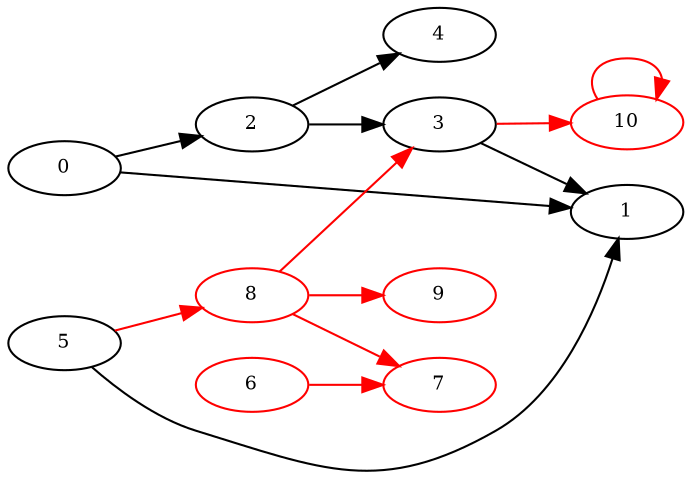 digraph test_network1 {
    rankdir="LR"
    node [fontsize=9, shape=ellipse, height=0.25]

    0 -> 1;
    0 -> 2;
    2 -> 3;
    2 -> 4;
    3 -> 1;
    5 -> 1;
    subgraph added  {
        edge [color=red];
        node [color=red];
        3 -> 10;
        5 -> 8;
        6 -> 7;
        8 -> 3;
        8 -> 7;
        8 -> 9;
        10 -> 10;
    }
    
}
